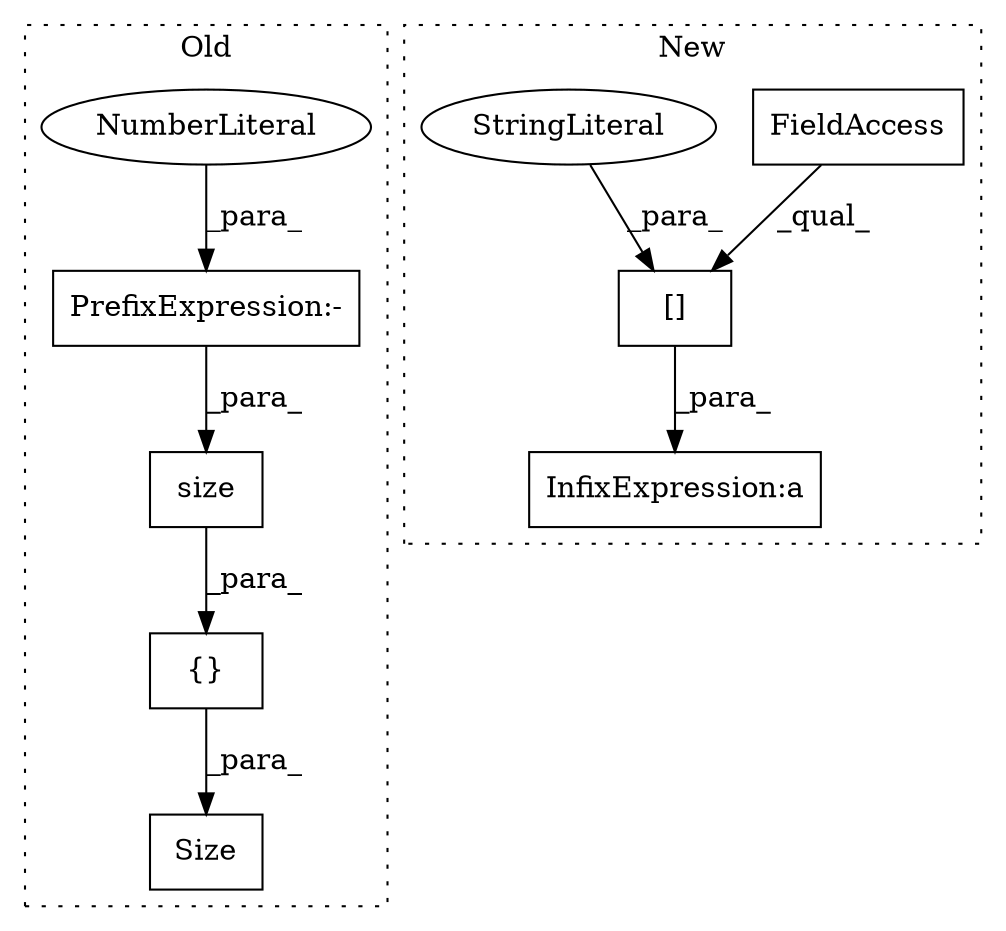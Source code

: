 digraph G {
subgraph cluster0 {
1 [label="Size" a="32" s="2188,2240" l="5,1" shape="box"];
5 [label="size" a="32" s="2231,2238" l="5,1" shape="box"];
7 [label="{}" a="4" s="2221,2239" l="1,1" shape="box"];
8 [label="PrefixExpression:-" a="38" s="2236" l="1" shape="box"];
9 [label="NumberLiteral" a="34" s="2237" l="1" shape="ellipse"];
label = "Old";
style="dotted";
}
subgraph cluster1 {
2 [label="[]" a="2" s="2179,2212" l="15,1" shape="box"];
3 [label="FieldAccess" a="22" s="2179" l="14" shape="box"];
4 [label="StringLiteral" a="45" s="2194" l="18" shape="ellipse"];
6 [label="InfixExpression:a" a="27" s="2176" l="3" shape="box"];
label = "New";
style="dotted";
}
2 -> 6 [label="_para_"];
3 -> 2 [label="_qual_"];
4 -> 2 [label="_para_"];
5 -> 7 [label="_para_"];
7 -> 1 [label="_para_"];
8 -> 5 [label="_para_"];
9 -> 8 [label="_para_"];
}